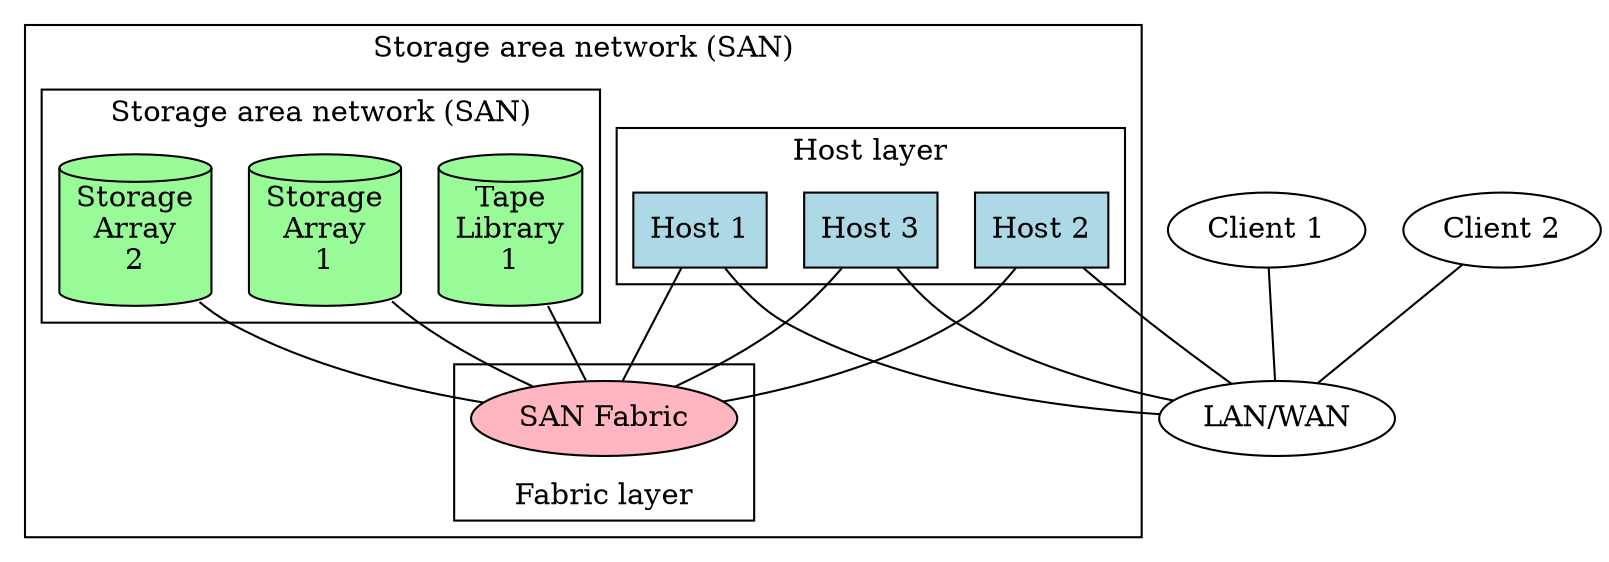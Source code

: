 graph G {
#	rankdir=LR;
	layout=dot;

	subgraph cluster_SAN {
		label="Storage area network (SAN)";
		subgraph cluster_storage_layer {
		sa1 [label="Storage\nArray\n1", shape=cylinder, style=filled, fillcolor=palegreen];
	sa2 [label="Storage\nArray\n2", shape=cylinder, style=filled, fillcolor=palegreen];
	tl1 [label="Tape\nLibrary\n1", shape=cylinder, style=filled, fillcolor=palegreen];	
}
subgraph cluster_fabric_layer{
	label="Fabric layer";
	labelloc="b";
	san [label="SAN Fabric", style=filled, fillcolor=lightpink];
}
subgraph cluster_host_layer{
	label="Host layer";
	h1 [label="Host 1", shape=box, style=filled, fillcolor=lightblue];
	h2 [label="Host 2", shape=box, style=filled, fillcolor=lightblue];
	h3 [label="Host 3", shape=box, style=filled, fillcolor=lightblue];
	}
	sa1 -- san;
	sa2 -- san;
	tl1 -- san;
	h1 -- san;
	h2 -- san;
	h3 -- san;
	
}

	
	lan [label="LAN/WAN"];

	h1 -- lan;
	h2 -- lan;
	h3 -- lan;

	c1 [label="Client 1"];
	c2 [label="Client 2"];

	c1--lan;
	c2--lan;

}
